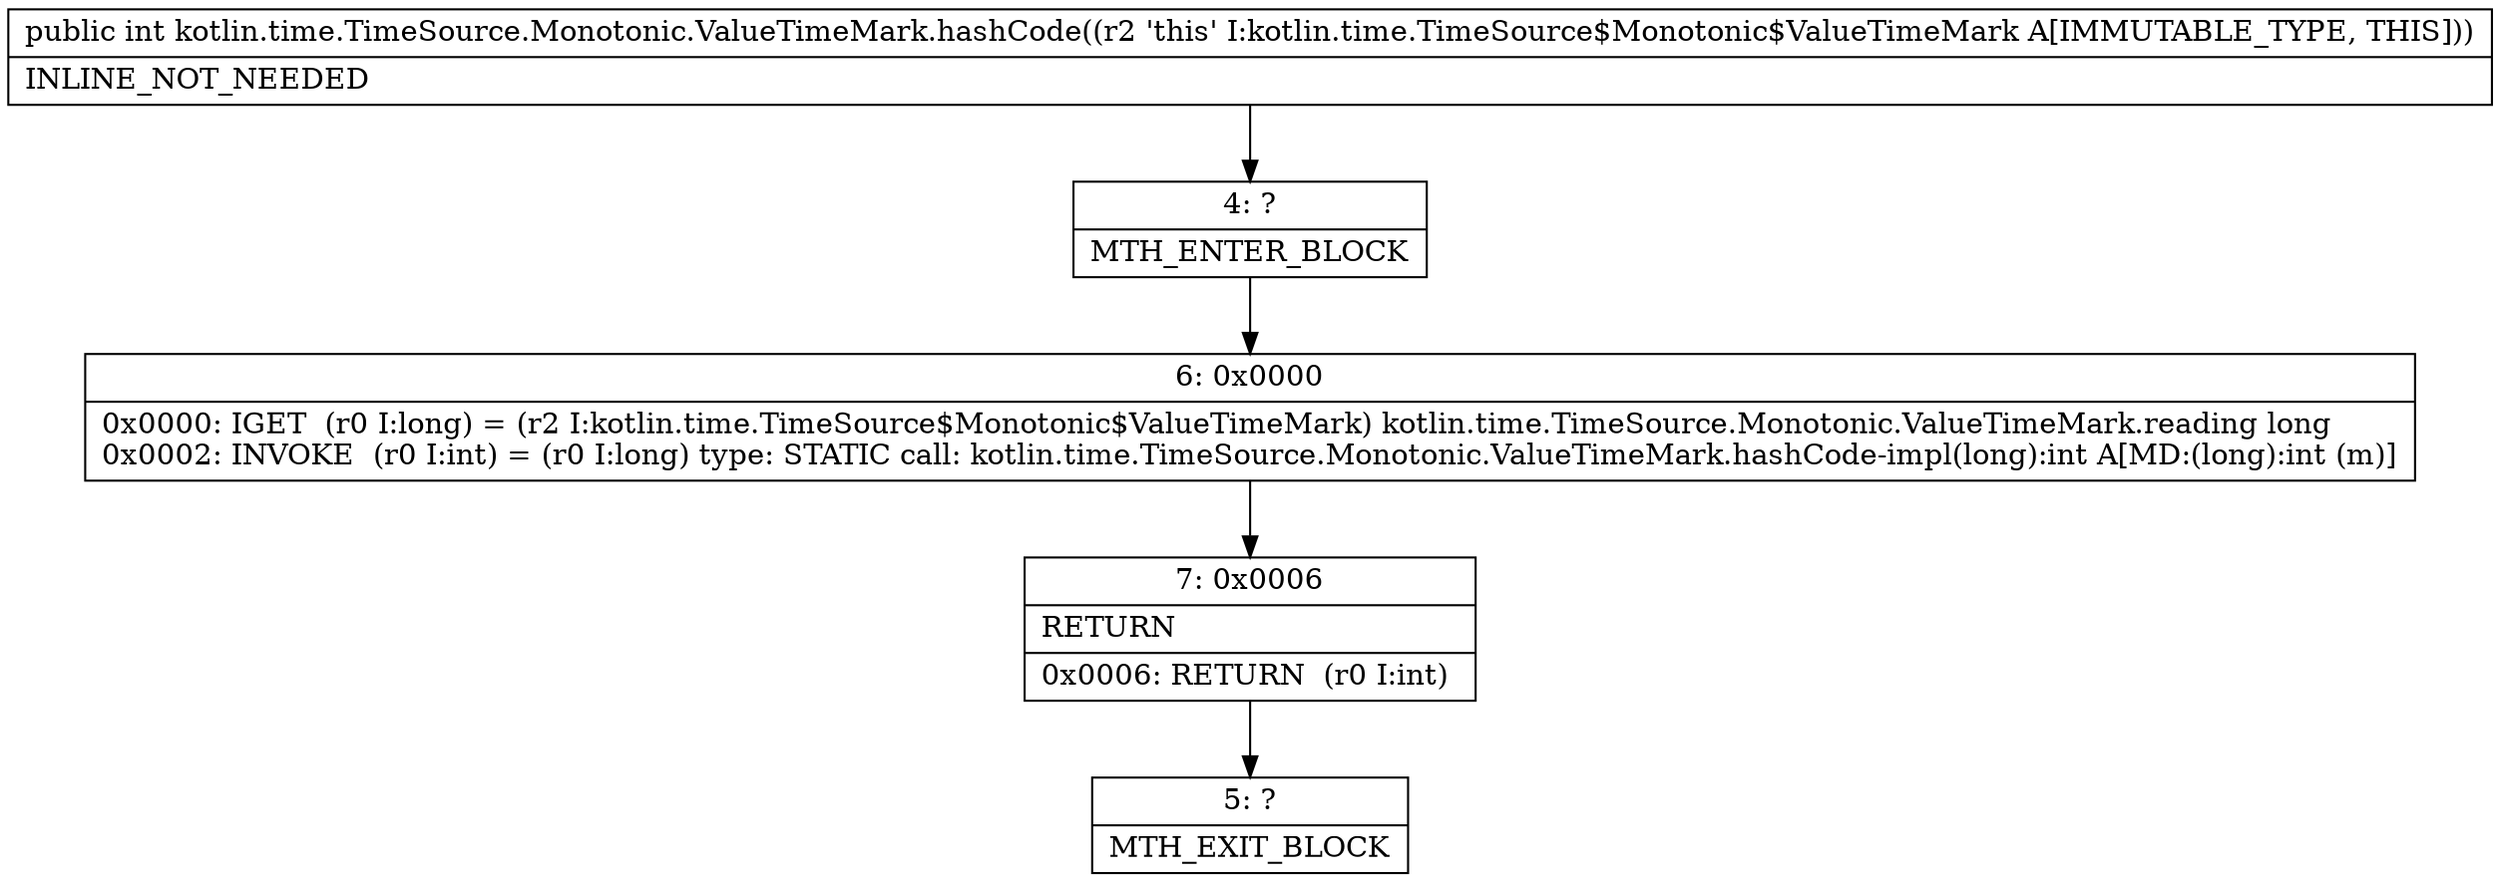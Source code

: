 digraph "CFG forkotlin.time.TimeSource.Monotonic.ValueTimeMark.hashCode()I" {
Node_4 [shape=record,label="{4\:\ ?|MTH_ENTER_BLOCK\l}"];
Node_6 [shape=record,label="{6\:\ 0x0000|0x0000: IGET  (r0 I:long) = (r2 I:kotlin.time.TimeSource$Monotonic$ValueTimeMark) kotlin.time.TimeSource.Monotonic.ValueTimeMark.reading long \l0x0002: INVOKE  (r0 I:int) = (r0 I:long) type: STATIC call: kotlin.time.TimeSource.Monotonic.ValueTimeMark.hashCode\-impl(long):int A[MD:(long):int (m)]\l}"];
Node_7 [shape=record,label="{7\:\ 0x0006|RETURN\l|0x0006: RETURN  (r0 I:int) \l}"];
Node_5 [shape=record,label="{5\:\ ?|MTH_EXIT_BLOCK\l}"];
MethodNode[shape=record,label="{public int kotlin.time.TimeSource.Monotonic.ValueTimeMark.hashCode((r2 'this' I:kotlin.time.TimeSource$Monotonic$ValueTimeMark A[IMMUTABLE_TYPE, THIS]))  | INLINE_NOT_NEEDED\l}"];
MethodNode -> Node_4;Node_4 -> Node_6;
Node_6 -> Node_7;
Node_7 -> Node_5;
}

